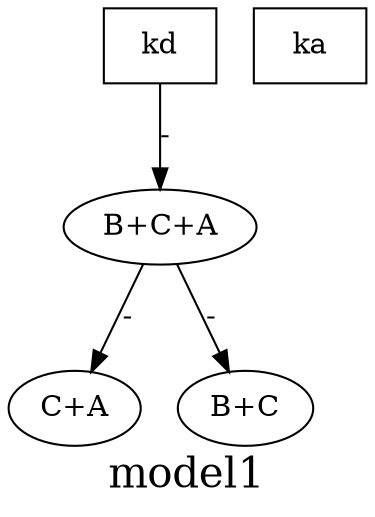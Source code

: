 digraph model1{

node [shape=ellipse]; "C+A"; "B+C"; "B+C+A"; 

"B+C+A" -> "C+A" [label="-"];
"B+C+A" -> "B+C" [label="-"];

node [shape=box]; "ka";"kd";

"kd" -> "B+C+A" [label="-"];

label = "model1";
fontsize=20;
}

